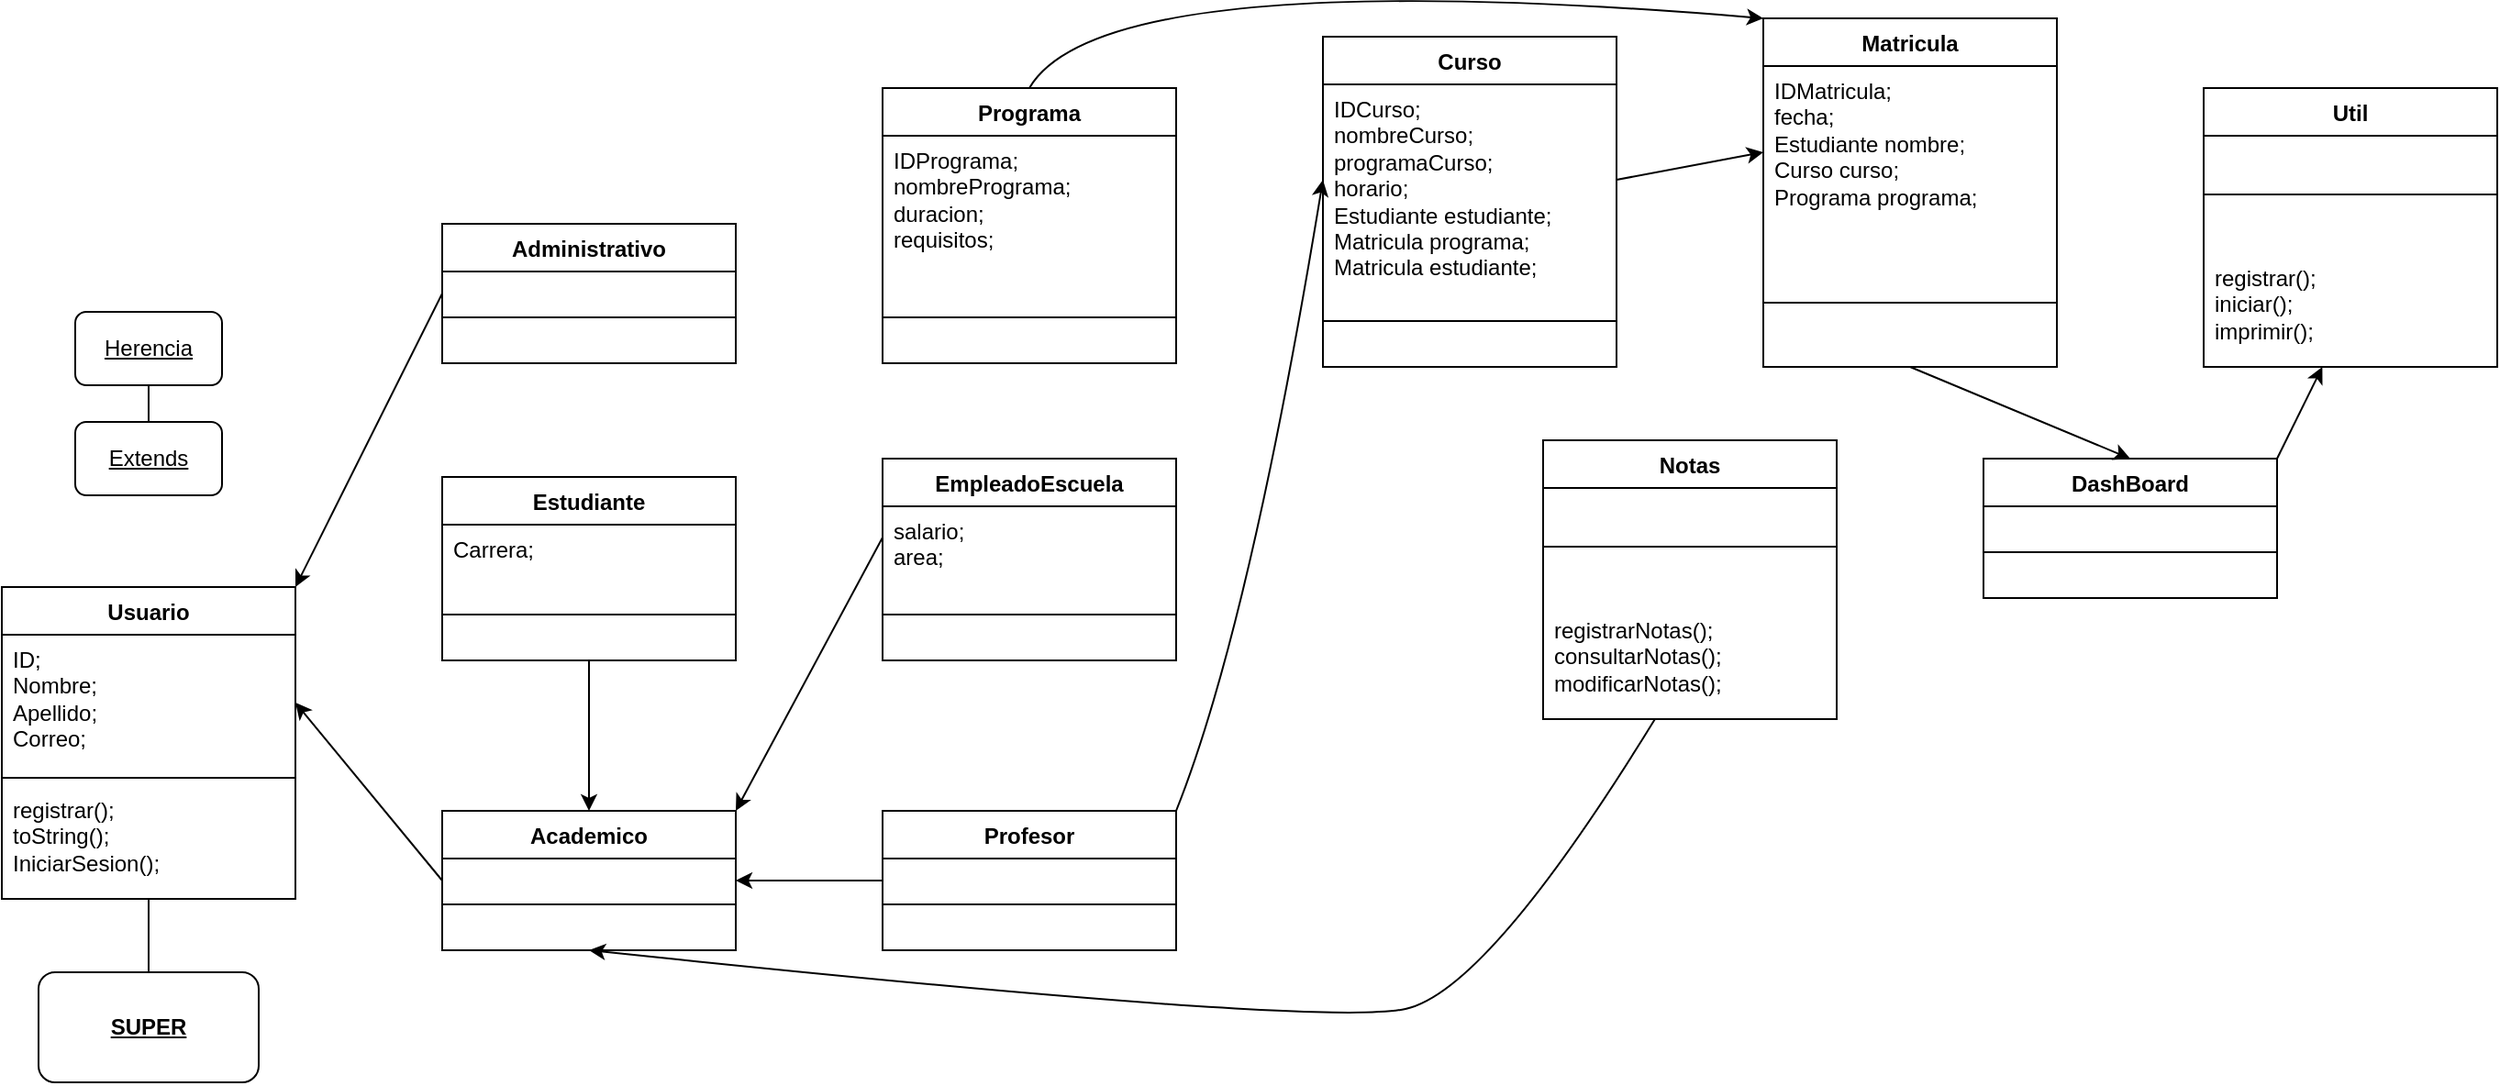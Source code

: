 <mxfile version="21.7.5" type="device">
  <diagram name="Página-1" id="f5U3mMS5Zt3GPwvCHbNs">
    <mxGraphModel dx="1711" dy="671" grid="1" gridSize="10" guides="1" tooltips="1" connect="1" arrows="1" fold="1" page="1" pageScale="1" pageWidth="1920" pageHeight="1200" math="0" shadow="0">
      <root>
        <mxCell id="0" />
        <mxCell id="1" parent="0" />
        <mxCell id="mWeO8gf2u7rOfNN6K-oi-1" value="Usuario" style="swimlane;fontStyle=1;align=center;verticalAlign=top;childLayout=stackLayout;horizontal=1;startSize=26;horizontalStack=0;resizeParent=1;resizeParentMax=0;resizeLast=0;collapsible=1;marginBottom=0;whiteSpace=wrap;html=1;" vertex="1" parent="1">
          <mxGeometry x="40" y="410" width="160" height="170" as="geometry" />
        </mxCell>
        <mxCell id="mWeO8gf2u7rOfNN6K-oi-2" value="ID;&lt;br&gt;Nombre;&lt;br&gt;Apellido;&lt;br&gt;Correo;" style="text;strokeColor=none;fillColor=none;align=left;verticalAlign=top;spacingLeft=4;spacingRight=4;overflow=hidden;rotatable=0;points=[[0,0.5],[1,0.5]];portConstraint=eastwest;whiteSpace=wrap;html=1;" vertex="1" parent="mWeO8gf2u7rOfNN6K-oi-1">
          <mxGeometry y="26" width="160" height="74" as="geometry" />
        </mxCell>
        <mxCell id="mWeO8gf2u7rOfNN6K-oi-3" value="" style="line;strokeWidth=1;fillColor=none;align=left;verticalAlign=middle;spacingTop=-1;spacingLeft=3;spacingRight=3;rotatable=0;labelPosition=right;points=[];portConstraint=eastwest;strokeColor=inherit;" vertex="1" parent="mWeO8gf2u7rOfNN6K-oi-1">
          <mxGeometry y="100" width="160" height="8" as="geometry" />
        </mxCell>
        <mxCell id="mWeO8gf2u7rOfNN6K-oi-4" value="registrar();&lt;br&gt;toString();&lt;br&gt;IniciarSesion();" style="text;strokeColor=none;fillColor=none;align=left;verticalAlign=top;spacingLeft=4;spacingRight=4;overflow=hidden;rotatable=0;points=[[0,0.5],[1,0.5]];portConstraint=eastwest;whiteSpace=wrap;html=1;" vertex="1" parent="mWeO8gf2u7rOfNN6K-oi-1">
          <mxGeometry y="108" width="160" height="62" as="geometry" />
        </mxCell>
        <mxCell id="mWeO8gf2u7rOfNN6K-oi-5" value="Estudiante" style="swimlane;fontStyle=1;align=center;verticalAlign=top;childLayout=stackLayout;horizontal=1;startSize=26;horizontalStack=0;resizeParent=1;resizeParentMax=0;resizeLast=0;collapsible=1;marginBottom=0;whiteSpace=wrap;html=1;" vertex="1" parent="1">
          <mxGeometry x="280" y="350" width="160" height="100" as="geometry" />
        </mxCell>
        <mxCell id="mWeO8gf2u7rOfNN6K-oi-6" value="Carrera;" style="text;strokeColor=none;fillColor=none;align=left;verticalAlign=top;spacingLeft=4;spacingRight=4;overflow=hidden;rotatable=0;points=[[0,0.5],[1,0.5]];portConstraint=eastwest;whiteSpace=wrap;html=1;" vertex="1" parent="mWeO8gf2u7rOfNN6K-oi-5">
          <mxGeometry y="26" width="160" height="24" as="geometry" />
        </mxCell>
        <mxCell id="mWeO8gf2u7rOfNN6K-oi-7" value="" style="line;strokeWidth=1;fillColor=none;align=left;verticalAlign=middle;spacingTop=-1;spacingLeft=3;spacingRight=3;rotatable=0;labelPosition=right;points=[];portConstraint=eastwest;strokeColor=inherit;" vertex="1" parent="mWeO8gf2u7rOfNN6K-oi-5">
          <mxGeometry y="50" width="160" height="50" as="geometry" />
        </mxCell>
        <mxCell id="mWeO8gf2u7rOfNN6K-oi-9" value="EmpleadoEscuela" style="swimlane;fontStyle=1;align=center;verticalAlign=top;childLayout=stackLayout;horizontal=1;startSize=26;horizontalStack=0;resizeParent=1;resizeParentMax=0;resizeLast=0;collapsible=1;marginBottom=0;whiteSpace=wrap;html=1;" vertex="1" parent="1">
          <mxGeometry x="520" y="340" width="160" height="110" as="geometry" />
        </mxCell>
        <mxCell id="mWeO8gf2u7rOfNN6K-oi-10" value="salario;&lt;br&gt;area;" style="text;strokeColor=none;fillColor=none;align=left;verticalAlign=top;spacingLeft=4;spacingRight=4;overflow=hidden;rotatable=0;points=[[0,0.5],[1,0.5]];portConstraint=eastwest;whiteSpace=wrap;html=1;" vertex="1" parent="mWeO8gf2u7rOfNN6K-oi-9">
          <mxGeometry y="26" width="160" height="34" as="geometry" />
        </mxCell>
        <mxCell id="mWeO8gf2u7rOfNN6K-oi-11" value="" style="line;strokeWidth=1;fillColor=none;align=left;verticalAlign=middle;spacingTop=-1;spacingLeft=3;spacingRight=3;rotatable=0;labelPosition=right;points=[];portConstraint=eastwest;strokeColor=inherit;" vertex="1" parent="mWeO8gf2u7rOfNN6K-oi-9">
          <mxGeometry y="60" width="160" height="50" as="geometry" />
        </mxCell>
        <mxCell id="mWeO8gf2u7rOfNN6K-oi-13" value="Matricula" style="swimlane;fontStyle=1;align=center;verticalAlign=top;childLayout=stackLayout;horizontal=1;startSize=26;horizontalStack=0;resizeParent=1;resizeParentMax=0;resizeLast=0;collapsible=1;marginBottom=0;whiteSpace=wrap;html=1;" vertex="1" parent="1">
          <mxGeometry x="1000" y="100" width="160" height="190" as="geometry" />
        </mxCell>
        <mxCell id="mWeO8gf2u7rOfNN6K-oi-14" value="IDMatricula;&lt;br&gt;fecha;&lt;br&gt;Estudiante nombre;&lt;br&gt;Curso curso;&lt;br&gt;Programa programa;&lt;br&gt;" style="text;strokeColor=none;fillColor=none;align=left;verticalAlign=top;spacingLeft=4;spacingRight=4;overflow=hidden;rotatable=0;points=[[0,0.5],[1,0.5]];portConstraint=eastwest;whiteSpace=wrap;html=1;" vertex="1" parent="mWeO8gf2u7rOfNN6K-oi-13">
          <mxGeometry y="26" width="160" height="94" as="geometry" />
        </mxCell>
        <mxCell id="mWeO8gf2u7rOfNN6K-oi-15" value="" style="line;strokeWidth=1;fillColor=none;align=left;verticalAlign=middle;spacingTop=-1;spacingLeft=3;spacingRight=3;rotatable=0;labelPosition=right;points=[];portConstraint=eastwest;strokeColor=inherit;" vertex="1" parent="mWeO8gf2u7rOfNN6K-oi-13">
          <mxGeometry y="120" width="160" height="70" as="geometry" />
        </mxCell>
        <mxCell id="mWeO8gf2u7rOfNN6K-oi-17" value="Curso" style="swimlane;fontStyle=1;align=center;verticalAlign=top;childLayout=stackLayout;horizontal=1;startSize=26;horizontalStack=0;resizeParent=1;resizeParentMax=0;resizeLast=0;collapsible=1;marginBottom=0;whiteSpace=wrap;html=1;flipH=0;" vertex="1" parent="1">
          <mxGeometry x="760" y="110" width="160" height="180" as="geometry" />
        </mxCell>
        <mxCell id="mWeO8gf2u7rOfNN6K-oi-18" value="IDCurso;&lt;br&gt;nombreCurso;&lt;br&gt;programaCurso;&lt;br&gt;horario;&lt;br&gt;Estudiante estudiante;&lt;br&gt;Matricula programa;&lt;br&gt;Matricula estudiante;" style="text;strokeColor=none;fillColor=none;align=left;verticalAlign=top;spacingLeft=4;spacingRight=4;overflow=hidden;rotatable=0;points=[[0,0.5],[1,0.5]];portConstraint=eastwest;whiteSpace=wrap;html=1;" vertex="1" parent="mWeO8gf2u7rOfNN6K-oi-17">
          <mxGeometry y="26" width="160" height="104" as="geometry" />
        </mxCell>
        <mxCell id="mWeO8gf2u7rOfNN6K-oi-19" value="" style="line;strokeWidth=1;fillColor=none;align=left;verticalAlign=middle;spacingTop=-1;spacingLeft=3;spacingRight=3;rotatable=0;labelPosition=right;points=[];portConstraint=eastwest;strokeColor=inherit;" vertex="1" parent="mWeO8gf2u7rOfNN6K-oi-17">
          <mxGeometry y="130" width="160" height="50" as="geometry" />
        </mxCell>
        <mxCell id="mWeO8gf2u7rOfNN6K-oi-20" value="Programa" style="swimlane;fontStyle=1;align=center;verticalAlign=top;childLayout=stackLayout;horizontal=1;startSize=26;horizontalStack=0;resizeParent=1;resizeParentMax=0;resizeLast=0;collapsible=1;marginBottom=0;whiteSpace=wrap;html=1;flipH=0;" vertex="1" parent="1">
          <mxGeometry x="520" y="138" width="160" height="150" as="geometry">
            <mxRectangle x="720" y="160" width="100" height="30" as="alternateBounds" />
          </mxGeometry>
        </mxCell>
        <mxCell id="mWeO8gf2u7rOfNN6K-oi-21" value="IDPrograma;&lt;br&gt;nombrePrograma;&lt;br&gt;duracion;&lt;br&gt;requisitos;" style="text;strokeColor=none;fillColor=none;align=left;verticalAlign=top;spacingLeft=4;spacingRight=4;overflow=hidden;rotatable=0;points=[[0,0.5],[1,0.5]];portConstraint=eastwest;whiteSpace=wrap;html=1;" vertex="1" parent="mWeO8gf2u7rOfNN6K-oi-20">
          <mxGeometry y="26" width="160" height="74" as="geometry" />
        </mxCell>
        <mxCell id="mWeO8gf2u7rOfNN6K-oi-22" value="" style="line;strokeWidth=1;fillColor=none;align=left;verticalAlign=middle;spacingTop=-1;spacingLeft=3;spacingRight=3;rotatable=0;labelPosition=right;points=[];portConstraint=eastwest;strokeColor=inherit;" vertex="1" parent="mWeO8gf2u7rOfNN6K-oi-20">
          <mxGeometry y="100" width="160" height="50" as="geometry" />
        </mxCell>
        <mxCell id="mWeO8gf2u7rOfNN6K-oi-25" value="&lt;u&gt;Extends&lt;/u&gt;" style="rounded=1;whiteSpace=wrap;html=1;" vertex="1" parent="1">
          <mxGeometry x="80" y="320" width="80" height="40" as="geometry" />
        </mxCell>
        <mxCell id="mWeO8gf2u7rOfNN6K-oi-27" value="&lt;u&gt;Herencia&lt;/u&gt;" style="rounded=1;whiteSpace=wrap;html=1;" vertex="1" parent="1">
          <mxGeometry x="80" y="260" width="80" height="40" as="geometry" />
        </mxCell>
        <mxCell id="mWeO8gf2u7rOfNN6K-oi-28" value="" style="endArrow=none;html=1;rounded=0;entryX=0.5;entryY=1;entryDx=0;entryDy=0;exitX=0.5;exitY=0;exitDx=0;exitDy=0;" edge="1" parent="1" source="mWeO8gf2u7rOfNN6K-oi-25" target="mWeO8gf2u7rOfNN6K-oi-27">
          <mxGeometry width="50" height="50" relative="1" as="geometry">
            <mxPoint x="10" y="360" as="sourcePoint" />
            <mxPoint x="60" y="310" as="targetPoint" />
          </mxGeometry>
        </mxCell>
        <mxCell id="mWeO8gf2u7rOfNN6K-oi-29" value="&lt;u&gt;&lt;b&gt;SUPER&lt;/b&gt;&lt;/u&gt;" style="rounded=1;whiteSpace=wrap;html=1;" vertex="1" parent="1">
          <mxGeometry x="60" y="620" width="120" height="60" as="geometry" />
        </mxCell>
        <mxCell id="mWeO8gf2u7rOfNN6K-oi-36" value="Notas" style="swimlane;fontStyle=1;align=center;verticalAlign=top;childLayout=stackLayout;horizontal=1;startSize=26;horizontalStack=0;resizeParent=1;resizeParentMax=0;resizeLast=0;collapsible=1;marginBottom=0;whiteSpace=wrap;html=1;" vertex="1" parent="1">
          <mxGeometry x="880" y="330" width="160" height="152" as="geometry" />
        </mxCell>
        <mxCell id="mWeO8gf2u7rOfNN6K-oi-38" value="" style="line;strokeWidth=1;fillColor=none;align=left;verticalAlign=middle;spacingTop=-1;spacingLeft=3;spacingRight=3;rotatable=0;labelPosition=right;points=[];portConstraint=eastwest;strokeColor=inherit;" vertex="1" parent="mWeO8gf2u7rOfNN6K-oi-36">
          <mxGeometry y="26" width="160" height="64" as="geometry" />
        </mxCell>
        <mxCell id="mWeO8gf2u7rOfNN6K-oi-39" value="registrarNotas();&lt;br&gt;consultarNotas();&lt;br&gt;modificarNotas();" style="text;strokeColor=none;fillColor=none;align=left;verticalAlign=top;spacingLeft=4;spacingRight=4;overflow=hidden;rotatable=0;points=[[0,0.5],[1,0.5]];portConstraint=eastwest;whiteSpace=wrap;html=1;" vertex="1" parent="mWeO8gf2u7rOfNN6K-oi-36">
          <mxGeometry y="90" width="160" height="62" as="geometry" />
        </mxCell>
        <mxCell id="mWeO8gf2u7rOfNN6K-oi-41" value="Profesor" style="swimlane;fontStyle=1;align=center;verticalAlign=top;childLayout=stackLayout;horizontal=1;startSize=26;horizontalStack=0;resizeParent=1;resizeParentMax=0;resizeLast=0;collapsible=1;marginBottom=0;whiteSpace=wrap;html=1;" vertex="1" parent="1">
          <mxGeometry x="520" y="532" width="160" height="76" as="geometry" />
        </mxCell>
        <mxCell id="mWeO8gf2u7rOfNN6K-oi-43" value="" style="line;strokeWidth=1;fillColor=none;align=left;verticalAlign=middle;spacingTop=-1;spacingLeft=3;spacingRight=3;rotatable=0;labelPosition=right;points=[];portConstraint=eastwest;strokeColor=inherit;" vertex="1" parent="mWeO8gf2u7rOfNN6K-oi-41">
          <mxGeometry y="26" width="160" height="50" as="geometry" />
        </mxCell>
        <mxCell id="mWeO8gf2u7rOfNN6K-oi-44" value="Academico" style="swimlane;fontStyle=1;align=center;verticalAlign=top;childLayout=stackLayout;horizontal=1;startSize=26;horizontalStack=0;resizeParent=1;resizeParentMax=0;resizeLast=0;collapsible=1;marginBottom=0;whiteSpace=wrap;html=1;" vertex="1" parent="1">
          <mxGeometry x="280" y="532" width="160" height="76" as="geometry" />
        </mxCell>
        <mxCell id="mWeO8gf2u7rOfNN6K-oi-45" value="" style="line;strokeWidth=1;fillColor=none;align=left;verticalAlign=middle;spacingTop=-1;spacingLeft=3;spacingRight=3;rotatable=0;labelPosition=right;points=[];portConstraint=eastwest;strokeColor=inherit;" vertex="1" parent="mWeO8gf2u7rOfNN6K-oi-44">
          <mxGeometry y="26" width="160" height="50" as="geometry" />
        </mxCell>
        <mxCell id="mWeO8gf2u7rOfNN6K-oi-46" value="Administrativo" style="swimlane;fontStyle=1;align=center;verticalAlign=top;childLayout=stackLayout;horizontal=1;startSize=26;horizontalStack=0;resizeParent=1;resizeParentMax=0;resizeLast=0;collapsible=1;marginBottom=0;whiteSpace=wrap;html=1;" vertex="1" parent="1">
          <mxGeometry x="280" y="212" width="160" height="76" as="geometry" />
        </mxCell>
        <mxCell id="mWeO8gf2u7rOfNN6K-oi-47" value="" style="line;strokeWidth=1;fillColor=none;align=left;verticalAlign=middle;spacingTop=-1;spacingLeft=3;spacingRight=3;rotatable=0;labelPosition=right;points=[];portConstraint=eastwest;strokeColor=inherit;" vertex="1" parent="mWeO8gf2u7rOfNN6K-oi-46">
          <mxGeometry y="26" width="160" height="50" as="geometry" />
        </mxCell>
        <mxCell id="mWeO8gf2u7rOfNN6K-oi-52" value="DashBoard" style="swimlane;fontStyle=1;align=center;verticalAlign=top;childLayout=stackLayout;horizontal=1;startSize=26;horizontalStack=0;resizeParent=1;resizeParentMax=0;resizeLast=0;collapsible=1;marginBottom=0;whiteSpace=wrap;html=1;" vertex="1" parent="1">
          <mxGeometry x="1120" y="340" width="160" height="76" as="geometry" />
        </mxCell>
        <mxCell id="mWeO8gf2u7rOfNN6K-oi-53" value="" style="line;strokeWidth=1;fillColor=none;align=left;verticalAlign=middle;spacingTop=-1;spacingLeft=3;spacingRight=3;rotatable=0;labelPosition=right;points=[];portConstraint=eastwest;strokeColor=inherit;" vertex="1" parent="mWeO8gf2u7rOfNN6K-oi-52">
          <mxGeometry y="26" width="160" height="50" as="geometry" />
        </mxCell>
        <mxCell id="mWeO8gf2u7rOfNN6K-oi-56" value="Util" style="swimlane;fontStyle=1;align=center;verticalAlign=top;childLayout=stackLayout;horizontal=1;startSize=26;horizontalStack=0;resizeParent=1;resizeParentMax=0;resizeLast=0;collapsible=1;marginBottom=0;whiteSpace=wrap;html=1;" vertex="1" parent="1">
          <mxGeometry x="1240" y="138" width="160" height="152" as="geometry" />
        </mxCell>
        <mxCell id="mWeO8gf2u7rOfNN6K-oi-57" value="" style="line;strokeWidth=1;fillColor=none;align=left;verticalAlign=middle;spacingTop=-1;spacingLeft=3;spacingRight=3;rotatable=0;labelPosition=right;points=[];portConstraint=eastwest;strokeColor=inherit;" vertex="1" parent="mWeO8gf2u7rOfNN6K-oi-56">
          <mxGeometry y="26" width="160" height="64" as="geometry" />
        </mxCell>
        <mxCell id="mWeO8gf2u7rOfNN6K-oi-58" value="registrar();&lt;br&gt;iniciar();&lt;br&gt;imprimir();" style="text;strokeColor=none;fillColor=none;align=left;verticalAlign=top;spacingLeft=4;spacingRight=4;overflow=hidden;rotatable=0;points=[[0,0.5],[1,0.5]];portConstraint=eastwest;whiteSpace=wrap;html=1;" vertex="1" parent="mWeO8gf2u7rOfNN6K-oi-56">
          <mxGeometry y="90" width="160" height="62" as="geometry" />
        </mxCell>
        <mxCell id="mWeO8gf2u7rOfNN6K-oi-59" value="" style="curved=1;endArrow=classic;html=1;rounded=0;exitX=0.5;exitY=0;exitDx=0;exitDy=0;entryX=0;entryY=0;entryDx=0;entryDy=0;" edge="1" parent="1" source="mWeO8gf2u7rOfNN6K-oi-20" target="mWeO8gf2u7rOfNN6K-oi-13">
          <mxGeometry width="50" height="50" relative="1" as="geometry">
            <mxPoint x="640" y="120" as="sourcePoint" />
            <mxPoint x="690" y="70" as="targetPoint" />
            <Array as="points">
              <mxPoint x="640" y="70" />
            </Array>
          </mxGeometry>
        </mxCell>
        <mxCell id="mWeO8gf2u7rOfNN6K-oi-60" value="" style="endArrow=classic;html=1;rounded=0;exitX=0;exitY=0.5;exitDx=0;exitDy=0;entryX=1;entryY=0;entryDx=0;entryDy=0;" edge="1" parent="1" source="mWeO8gf2u7rOfNN6K-oi-46" target="mWeO8gf2u7rOfNN6K-oi-1">
          <mxGeometry width="50" height="50" relative="1" as="geometry">
            <mxPoint x="230" y="150" as="sourcePoint" />
            <mxPoint x="190" y="290" as="targetPoint" />
          </mxGeometry>
        </mxCell>
        <mxCell id="mWeO8gf2u7rOfNN6K-oi-61" value="" style="endArrow=classic;html=1;rounded=0;entryX=0.5;entryY=0;entryDx=0;entryDy=0;exitX=0.5;exitY=1;exitDx=0;exitDy=0;" edge="1" parent="1" source="mWeO8gf2u7rOfNN6K-oi-5" target="mWeO8gf2u7rOfNN6K-oi-44">
          <mxGeometry width="50" height="50" relative="1" as="geometry">
            <mxPoint x="430" y="520" as="sourcePoint" />
            <mxPoint x="480" y="470" as="targetPoint" />
          </mxGeometry>
        </mxCell>
        <mxCell id="mWeO8gf2u7rOfNN6K-oi-62" value="" style="endArrow=classic;html=1;rounded=0;entryX=1;entryY=0.5;entryDx=0;entryDy=0;exitX=0;exitY=0.5;exitDx=0;exitDy=0;" edge="1" parent="1" source="mWeO8gf2u7rOfNN6K-oi-44" target="mWeO8gf2u7rOfNN6K-oi-2">
          <mxGeometry width="50" height="50" relative="1" as="geometry">
            <mxPoint x="250" y="710" as="sourcePoint" />
            <mxPoint x="300" y="660" as="targetPoint" />
          </mxGeometry>
        </mxCell>
        <mxCell id="mWeO8gf2u7rOfNN6K-oi-63" value="" style="endArrow=classic;html=1;rounded=0;exitX=0;exitY=0.5;exitDx=0;exitDy=0;entryX=1;entryY=0;entryDx=0;entryDy=0;" edge="1" parent="1" source="mWeO8gf2u7rOfNN6K-oi-10" target="mWeO8gf2u7rOfNN6K-oi-44">
          <mxGeometry width="50" height="50" relative="1" as="geometry">
            <mxPoint x="680" y="500" as="sourcePoint" />
            <mxPoint x="390" y="520" as="targetPoint" />
          </mxGeometry>
        </mxCell>
        <mxCell id="mWeO8gf2u7rOfNN6K-oi-64" value="" style="endArrow=classic;html=1;rounded=0;entryX=1;entryY=0.5;entryDx=0;entryDy=0;exitX=0;exitY=0.5;exitDx=0;exitDy=0;" edge="1" parent="1" source="mWeO8gf2u7rOfNN6K-oi-41" target="mWeO8gf2u7rOfNN6K-oi-44">
          <mxGeometry width="50" height="50" relative="1" as="geometry">
            <mxPoint x="440" y="750" as="sourcePoint" />
            <mxPoint x="490" y="700" as="targetPoint" />
          </mxGeometry>
        </mxCell>
        <mxCell id="mWeO8gf2u7rOfNN6K-oi-66" value="" style="curved=1;endArrow=classic;html=1;rounded=0;exitX=1;exitY=0;exitDx=0;exitDy=0;entryX=0;entryY=0.5;entryDx=0;entryDy=0;" edge="1" parent="1" source="mWeO8gf2u7rOfNN6K-oi-41" target="mWeO8gf2u7rOfNN6K-oi-18">
          <mxGeometry width="50" height="50" relative="1" as="geometry">
            <mxPoint x="720" y="482" as="sourcePoint" />
            <mxPoint x="770" y="432" as="targetPoint" />
            <Array as="points">
              <mxPoint x="720" y="432" />
            </Array>
          </mxGeometry>
        </mxCell>
        <mxCell id="mWeO8gf2u7rOfNN6K-oi-67" value="" style="curved=1;endArrow=classic;html=1;rounded=0;entryX=0.5;entryY=1;entryDx=0;entryDy=0;" edge="1" parent="1" source="mWeO8gf2u7rOfNN6K-oi-39" target="mWeO8gf2u7rOfNN6K-oi-44">
          <mxGeometry width="50" height="50" relative="1" as="geometry">
            <mxPoint x="770" y="620" as="sourcePoint" />
            <mxPoint x="430" y="750" as="targetPoint" />
            <Array as="points">
              <mxPoint x="850" y="630" />
              <mxPoint x="760" y="650" />
            </Array>
          </mxGeometry>
        </mxCell>
        <mxCell id="mWeO8gf2u7rOfNN6K-oi-68" value="" style="endArrow=classic;html=1;rounded=0;entryX=0;entryY=0.5;entryDx=0;entryDy=0;exitX=1;exitY=0.5;exitDx=0;exitDy=0;" edge="1" parent="1" source="mWeO8gf2u7rOfNN6K-oi-18" target="mWeO8gf2u7rOfNN6K-oi-14">
          <mxGeometry width="50" height="50" relative="1" as="geometry">
            <mxPoint x="930" y="239" as="sourcePoint" />
            <mxPoint x="980" y="189" as="targetPoint" />
          </mxGeometry>
        </mxCell>
        <mxCell id="mWeO8gf2u7rOfNN6K-oi-69" value="" style="endArrow=classic;html=1;rounded=0;exitX=0.5;exitY=1;exitDx=0;exitDy=0;entryX=0.5;entryY=0;entryDx=0;entryDy=0;" edge="1" parent="1" source="mWeO8gf2u7rOfNN6K-oi-13" target="mWeO8gf2u7rOfNN6K-oi-52">
          <mxGeometry width="50" height="50" relative="1" as="geometry">
            <mxPoint x="1250" y="520" as="sourcePoint" />
            <mxPoint x="1300" y="470" as="targetPoint" />
          </mxGeometry>
        </mxCell>
        <mxCell id="mWeO8gf2u7rOfNN6K-oi-71" value="" style="endArrow=classic;html=1;rounded=0;exitX=1;exitY=0;exitDx=0;exitDy=0;" edge="1" parent="1" source="mWeO8gf2u7rOfNN6K-oi-52" target="mWeO8gf2u7rOfNN6K-oi-58">
          <mxGeometry width="50" height="50" relative="1" as="geometry">
            <mxPoint x="1330" y="450" as="sourcePoint" />
            <mxPoint x="1380" y="400" as="targetPoint" />
          </mxGeometry>
        </mxCell>
        <mxCell id="mWeO8gf2u7rOfNN6K-oi-72" value="" style="endArrow=none;html=1;rounded=0;exitX=0.5;exitY=0;exitDx=0;exitDy=0;" edge="1" parent="1" source="mWeO8gf2u7rOfNN6K-oi-29" target="mWeO8gf2u7rOfNN6K-oi-4">
          <mxGeometry width="50" height="50" relative="1" as="geometry">
            <mxPoint x="190" y="690" as="sourcePoint" />
            <mxPoint x="240" y="640" as="targetPoint" />
          </mxGeometry>
        </mxCell>
      </root>
    </mxGraphModel>
  </diagram>
</mxfile>

